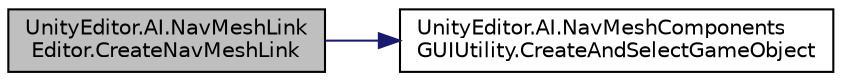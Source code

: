 digraph "UnityEditor.AI.NavMeshLinkEditor.CreateNavMeshLink"
{
 // LATEX_PDF_SIZE
  edge [fontname="Helvetica",fontsize="10",labelfontname="Helvetica",labelfontsize="10"];
  node [fontname="Helvetica",fontsize="10",shape=record];
  rankdir="LR";
  Node3 [label="UnityEditor.AI.NavMeshLink\lEditor.CreateNavMeshLink",height=0.2,width=0.4,color="black", fillcolor="grey75", style="filled", fontcolor="black",tooltip=" "];
  Node3 -> Node4 [color="midnightblue",fontsize="10",style="solid",fontname="Helvetica"];
  Node4 [label="UnityEditor.AI.NavMeshComponents\lGUIUtility.CreateAndSelectGameObject",height=0.2,width=0.4,color="black", fillcolor="white", style="filled",URL="$class_unity_editor_1_1_a_i_1_1_nav_mesh_components_g_u_i_utility.html#adc59157802b2c08b3e28397278779906",tooltip=" "];
}
